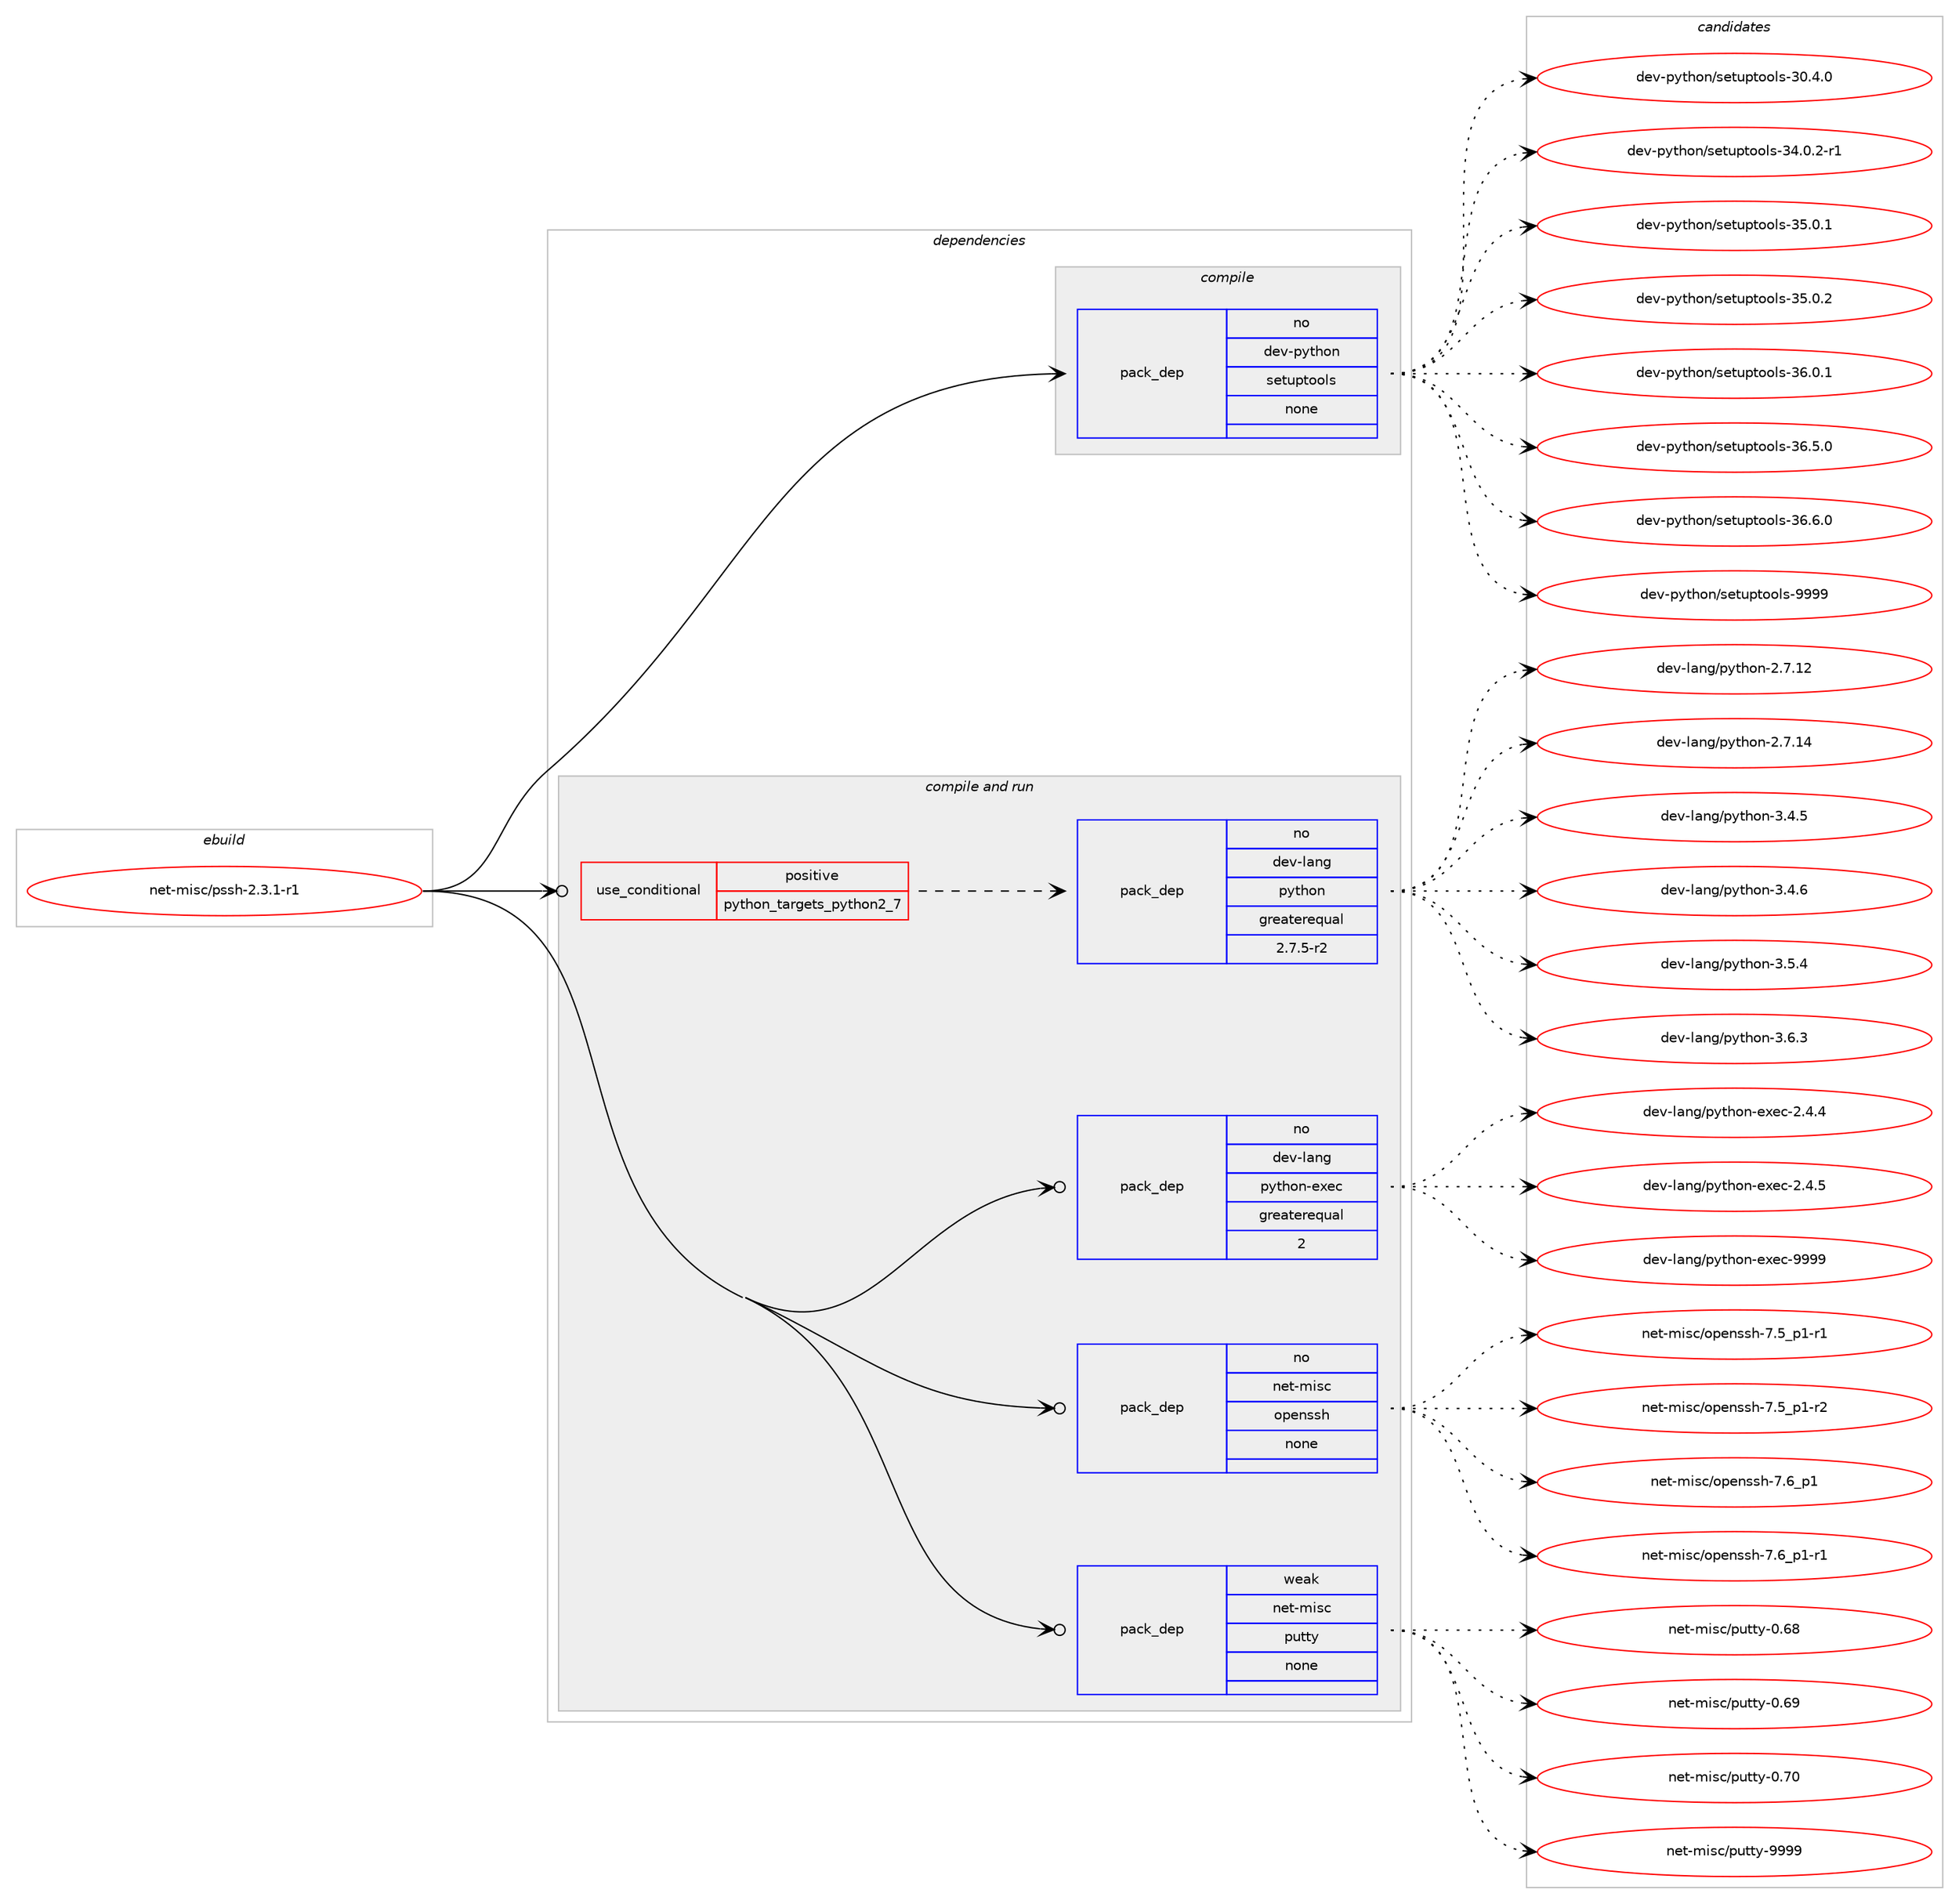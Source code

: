 digraph prolog {

# *************
# Graph options
# *************

newrank=true;
concentrate=true;
compound=true;
graph [rankdir=LR,fontname=Helvetica,fontsize=10,ranksep=1.5];#, ranksep=2.5, nodesep=0.2];
edge  [arrowhead=vee];
node  [fontname=Helvetica,fontsize=10];

# **********
# The ebuild
# **********

subgraph cluster_leftcol {
color=gray;
rank=same;
label=<<i>ebuild</i>>;
id [label="net-misc/pssh-2.3.1-r1", color=red, width=4, href="../net-misc/pssh-2.3.1-r1.svg"];
}

# ****************
# The dependencies
# ****************

subgraph cluster_midcol {
color=gray;
label=<<i>dependencies</i>>;
subgraph cluster_compile {
fillcolor="#eeeeee";
style=filled;
label=<<i>compile</i>>;
subgraph pack315674 {
dependency429270 [label=<<TABLE BORDER="0" CELLBORDER="1" CELLSPACING="0" CELLPADDING="4" WIDTH="220"><TR><TD ROWSPAN="6" CELLPADDING="30">pack_dep</TD></TR><TR><TD WIDTH="110">no</TD></TR><TR><TD>dev-python</TD></TR><TR><TD>setuptools</TD></TR><TR><TD>none</TD></TR><TR><TD></TD></TR></TABLE>>, shape=none, color=blue];
}
id:e -> dependency429270:w [weight=20,style="solid",arrowhead="vee"];
}
subgraph cluster_compileandrun {
fillcolor="#eeeeee";
style=filled;
label=<<i>compile and run</i>>;
subgraph cond106263 {
dependency429271 [label=<<TABLE BORDER="0" CELLBORDER="1" CELLSPACING="0" CELLPADDING="4"><TR><TD ROWSPAN="3" CELLPADDING="10">use_conditional</TD></TR><TR><TD>positive</TD></TR><TR><TD>python_targets_python2_7</TD></TR></TABLE>>, shape=none, color=red];
subgraph pack315675 {
dependency429272 [label=<<TABLE BORDER="0" CELLBORDER="1" CELLSPACING="0" CELLPADDING="4" WIDTH="220"><TR><TD ROWSPAN="6" CELLPADDING="30">pack_dep</TD></TR><TR><TD WIDTH="110">no</TD></TR><TR><TD>dev-lang</TD></TR><TR><TD>python</TD></TR><TR><TD>greaterequal</TD></TR><TR><TD>2.7.5-r2</TD></TR></TABLE>>, shape=none, color=blue];
}
dependency429271:e -> dependency429272:w [weight=20,style="dashed",arrowhead="vee"];
}
id:e -> dependency429271:w [weight=20,style="solid",arrowhead="odotvee"];
subgraph pack315676 {
dependency429273 [label=<<TABLE BORDER="0" CELLBORDER="1" CELLSPACING="0" CELLPADDING="4" WIDTH="220"><TR><TD ROWSPAN="6" CELLPADDING="30">pack_dep</TD></TR><TR><TD WIDTH="110">no</TD></TR><TR><TD>dev-lang</TD></TR><TR><TD>python-exec</TD></TR><TR><TD>greaterequal</TD></TR><TR><TD>2</TD></TR></TABLE>>, shape=none, color=blue];
}
id:e -> dependency429273:w [weight=20,style="solid",arrowhead="odotvee"];
subgraph pack315677 {
dependency429274 [label=<<TABLE BORDER="0" CELLBORDER="1" CELLSPACING="0" CELLPADDING="4" WIDTH="220"><TR><TD ROWSPAN="6" CELLPADDING="30">pack_dep</TD></TR><TR><TD WIDTH="110">no</TD></TR><TR><TD>net-misc</TD></TR><TR><TD>openssh</TD></TR><TR><TD>none</TD></TR><TR><TD></TD></TR></TABLE>>, shape=none, color=blue];
}
id:e -> dependency429274:w [weight=20,style="solid",arrowhead="odotvee"];
subgraph pack315678 {
dependency429275 [label=<<TABLE BORDER="0" CELLBORDER="1" CELLSPACING="0" CELLPADDING="4" WIDTH="220"><TR><TD ROWSPAN="6" CELLPADDING="30">pack_dep</TD></TR><TR><TD WIDTH="110">weak</TD></TR><TR><TD>net-misc</TD></TR><TR><TD>putty</TD></TR><TR><TD>none</TD></TR><TR><TD></TD></TR></TABLE>>, shape=none, color=blue];
}
id:e -> dependency429275:w [weight=20,style="solid",arrowhead="odotvee"];
}
subgraph cluster_run {
fillcolor="#eeeeee";
style=filled;
label=<<i>run</i>>;
}
}

# **************
# The candidates
# **************

subgraph cluster_choices {
rank=same;
color=gray;
label=<<i>candidates</i>>;

subgraph choice315674 {
color=black;
nodesep=1;
choice100101118451121211161041111104711510111611711211611111110811545514846524648 [label="dev-python/setuptools-30.4.0", color=red, width=4,href="../dev-python/setuptools-30.4.0.svg"];
choice1001011184511212111610411111047115101116117112116111111108115455152464846504511449 [label="dev-python/setuptools-34.0.2-r1", color=red, width=4,href="../dev-python/setuptools-34.0.2-r1.svg"];
choice100101118451121211161041111104711510111611711211611111110811545515346484649 [label="dev-python/setuptools-35.0.1", color=red, width=4,href="../dev-python/setuptools-35.0.1.svg"];
choice100101118451121211161041111104711510111611711211611111110811545515346484650 [label="dev-python/setuptools-35.0.2", color=red, width=4,href="../dev-python/setuptools-35.0.2.svg"];
choice100101118451121211161041111104711510111611711211611111110811545515446484649 [label="dev-python/setuptools-36.0.1", color=red, width=4,href="../dev-python/setuptools-36.0.1.svg"];
choice100101118451121211161041111104711510111611711211611111110811545515446534648 [label="dev-python/setuptools-36.5.0", color=red, width=4,href="../dev-python/setuptools-36.5.0.svg"];
choice100101118451121211161041111104711510111611711211611111110811545515446544648 [label="dev-python/setuptools-36.6.0", color=red, width=4,href="../dev-python/setuptools-36.6.0.svg"];
choice10010111845112121116104111110471151011161171121161111111081154557575757 [label="dev-python/setuptools-9999", color=red, width=4,href="../dev-python/setuptools-9999.svg"];
dependency429270:e -> choice100101118451121211161041111104711510111611711211611111110811545514846524648:w [style=dotted,weight="100"];
dependency429270:e -> choice1001011184511212111610411111047115101116117112116111111108115455152464846504511449:w [style=dotted,weight="100"];
dependency429270:e -> choice100101118451121211161041111104711510111611711211611111110811545515346484649:w [style=dotted,weight="100"];
dependency429270:e -> choice100101118451121211161041111104711510111611711211611111110811545515346484650:w [style=dotted,weight="100"];
dependency429270:e -> choice100101118451121211161041111104711510111611711211611111110811545515446484649:w [style=dotted,weight="100"];
dependency429270:e -> choice100101118451121211161041111104711510111611711211611111110811545515446534648:w [style=dotted,weight="100"];
dependency429270:e -> choice100101118451121211161041111104711510111611711211611111110811545515446544648:w [style=dotted,weight="100"];
dependency429270:e -> choice10010111845112121116104111110471151011161171121161111111081154557575757:w [style=dotted,weight="100"];
}
subgraph choice315675 {
color=black;
nodesep=1;
choice10010111845108971101034711212111610411111045504655464950 [label="dev-lang/python-2.7.12", color=red, width=4,href="../dev-lang/python-2.7.12.svg"];
choice10010111845108971101034711212111610411111045504655464952 [label="dev-lang/python-2.7.14", color=red, width=4,href="../dev-lang/python-2.7.14.svg"];
choice100101118451089711010347112121116104111110455146524653 [label="dev-lang/python-3.4.5", color=red, width=4,href="../dev-lang/python-3.4.5.svg"];
choice100101118451089711010347112121116104111110455146524654 [label="dev-lang/python-3.4.6", color=red, width=4,href="../dev-lang/python-3.4.6.svg"];
choice100101118451089711010347112121116104111110455146534652 [label="dev-lang/python-3.5.4", color=red, width=4,href="../dev-lang/python-3.5.4.svg"];
choice100101118451089711010347112121116104111110455146544651 [label="dev-lang/python-3.6.3", color=red, width=4,href="../dev-lang/python-3.6.3.svg"];
dependency429272:e -> choice10010111845108971101034711212111610411111045504655464950:w [style=dotted,weight="100"];
dependency429272:e -> choice10010111845108971101034711212111610411111045504655464952:w [style=dotted,weight="100"];
dependency429272:e -> choice100101118451089711010347112121116104111110455146524653:w [style=dotted,weight="100"];
dependency429272:e -> choice100101118451089711010347112121116104111110455146524654:w [style=dotted,weight="100"];
dependency429272:e -> choice100101118451089711010347112121116104111110455146534652:w [style=dotted,weight="100"];
dependency429272:e -> choice100101118451089711010347112121116104111110455146544651:w [style=dotted,weight="100"];
}
subgraph choice315676 {
color=black;
nodesep=1;
choice1001011184510897110103471121211161041111104510112010199455046524652 [label="dev-lang/python-exec-2.4.4", color=red, width=4,href="../dev-lang/python-exec-2.4.4.svg"];
choice1001011184510897110103471121211161041111104510112010199455046524653 [label="dev-lang/python-exec-2.4.5", color=red, width=4,href="../dev-lang/python-exec-2.4.5.svg"];
choice10010111845108971101034711212111610411111045101120101994557575757 [label="dev-lang/python-exec-9999", color=red, width=4,href="../dev-lang/python-exec-9999.svg"];
dependency429273:e -> choice1001011184510897110103471121211161041111104510112010199455046524652:w [style=dotted,weight="100"];
dependency429273:e -> choice1001011184510897110103471121211161041111104510112010199455046524653:w [style=dotted,weight="100"];
dependency429273:e -> choice10010111845108971101034711212111610411111045101120101994557575757:w [style=dotted,weight="100"];
}
subgraph choice315677 {
color=black;
nodesep=1;
choice1101011164510910511599471111121011101151151044555465395112494511449 [label="net-misc/openssh-7.5_p1-r1", color=red, width=4,href="../net-misc/openssh-7.5_p1-r1.svg"];
choice1101011164510910511599471111121011101151151044555465395112494511450 [label="net-misc/openssh-7.5_p1-r2", color=red, width=4,href="../net-misc/openssh-7.5_p1-r2.svg"];
choice110101116451091051159947111112101110115115104455546549511249 [label="net-misc/openssh-7.6_p1", color=red, width=4,href="../net-misc/openssh-7.6_p1.svg"];
choice1101011164510910511599471111121011101151151044555465495112494511449 [label="net-misc/openssh-7.6_p1-r1", color=red, width=4,href="../net-misc/openssh-7.6_p1-r1.svg"];
dependency429274:e -> choice1101011164510910511599471111121011101151151044555465395112494511449:w [style=dotted,weight="100"];
dependency429274:e -> choice1101011164510910511599471111121011101151151044555465395112494511450:w [style=dotted,weight="100"];
dependency429274:e -> choice110101116451091051159947111112101110115115104455546549511249:w [style=dotted,weight="100"];
dependency429274:e -> choice1101011164510910511599471111121011101151151044555465495112494511449:w [style=dotted,weight="100"];
}
subgraph choice315678 {
color=black;
nodesep=1;
choice1101011164510910511599471121171161161214548465456 [label="net-misc/putty-0.68", color=red, width=4,href="../net-misc/putty-0.68.svg"];
choice1101011164510910511599471121171161161214548465457 [label="net-misc/putty-0.69", color=red, width=4,href="../net-misc/putty-0.69.svg"];
choice1101011164510910511599471121171161161214548465548 [label="net-misc/putty-0.70", color=red, width=4,href="../net-misc/putty-0.70.svg"];
choice1101011164510910511599471121171161161214557575757 [label="net-misc/putty-9999", color=red, width=4,href="../net-misc/putty-9999.svg"];
dependency429275:e -> choice1101011164510910511599471121171161161214548465456:w [style=dotted,weight="100"];
dependency429275:e -> choice1101011164510910511599471121171161161214548465457:w [style=dotted,weight="100"];
dependency429275:e -> choice1101011164510910511599471121171161161214548465548:w [style=dotted,weight="100"];
dependency429275:e -> choice1101011164510910511599471121171161161214557575757:w [style=dotted,weight="100"];
}
}

}
